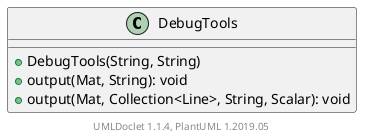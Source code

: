 @startuml

    class DebugTools [[DebugTools.html]] {
        +DebugTools(String, String)
        +output(Mat, String): void
        +output(Mat, Collection<Line>, String, Scalar): void
    }


    center footer UMLDoclet 1.1.4, PlantUML 1.2019.05
@enduml
